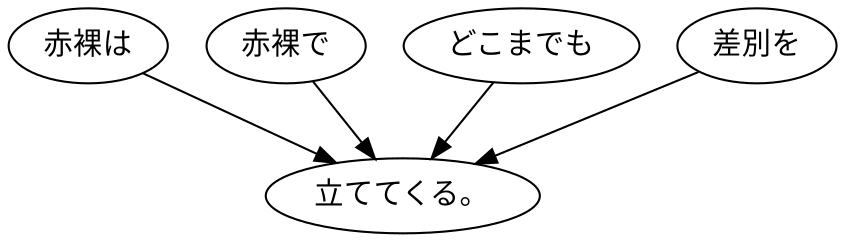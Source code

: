 digraph graph4335 {
	node0 [label="赤裸は"];
	node1 [label="赤裸で"];
	node2 [label="どこまでも"];
	node3 [label="差別を"];
	node4 [label="立ててくる。"];
	node0 -> node4;
	node1 -> node4;
	node2 -> node4;
	node3 -> node4;
}
